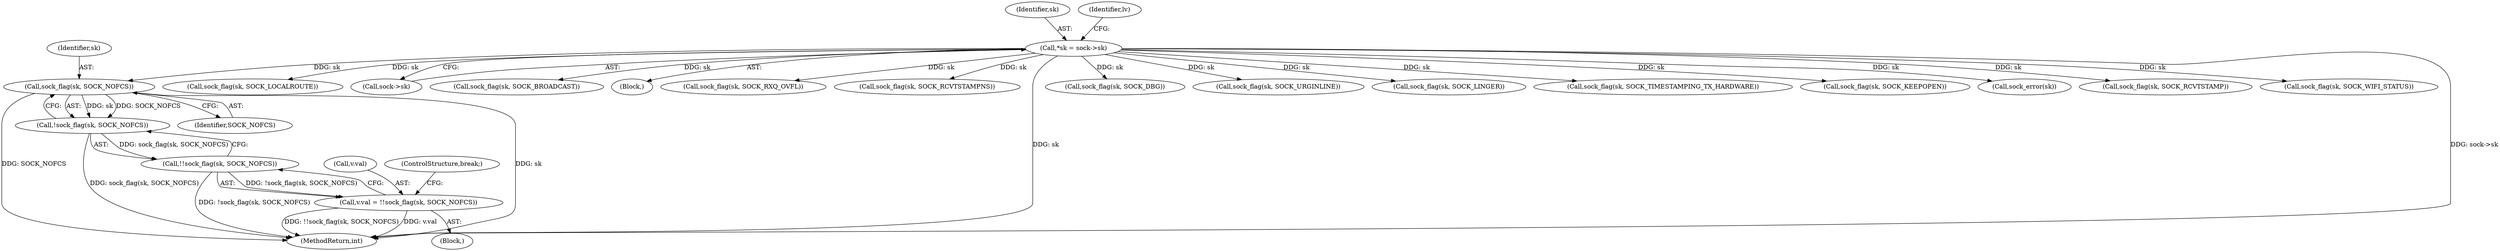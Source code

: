 digraph "0_linux_82981930125abfd39d7c8378a9cfdf5e1be2002b@pointer" {
"1000710" [label="(Call,sock_flag(sk, SOCK_NOFCS))"];
"1000109" [label="(Call,*sk = sock->sk)"];
"1000709" [label="(Call,!sock_flag(sk, SOCK_NOFCS))"];
"1000708" [label="(Call,!!sock_flag(sk, SOCK_NOFCS))"];
"1000704" [label="(Call,v.val = !!sock_flag(sk, SOCK_NOFCS))"];
"1000705" [label="(Call,v.val)"];
"1000158" [label="(Call,sock_flag(sk, SOCK_LOCALROUTE))"];
"1000111" [label="(Call,sock->sk)"];
"1000708" [label="(Call,!!sock_flag(sk, SOCK_NOFCS))"];
"1000711" [label="(Identifier,sk)"];
"1000169" [label="(Call,sock_flag(sk, SOCK_BROADCAST))"];
"1000712" [label="(Identifier,SOCK_NOFCS)"];
"1000109" [label="(Call,*sk = sock->sk)"];
"1000107" [label="(Block,)"];
"1000143" [label="(Block,)"];
"1000713" [label="(ControlStructure,break;)"];
"1000704" [label="(Call,v.val = !!sock_flag(sk, SOCK_NOFCS))"];
"1000669" [label="(Call,sock_flag(sk, SOCK_RXQ_OVFL))"];
"1000345" [label="(Call,sock_flag(sk, SOCK_RCVTSTAMPNS))"];
"1000709" [label="(Call,!sock_flag(sk, SOCK_NOFCS))"];
"1000149" [label="(Call,sock_flag(sk, SOCK_DBG))"];
"1000110" [label="(Identifier,sk)"];
"1000270" [label="(Call,sock_flag(sk, SOCK_URGINLINE))"];
"1000307" [label="(Call,sock_flag(sk, SOCK_LINGER))"];
"1000356" [label="(Call,sock_flag(sk, SOCK_TIMESTAMPING_TX_HARDWARE))"];
"1000710" [label="(Call,sock_flag(sk, SOCK_NOFCS))"];
"1000207" [label="(Call,sock_flag(sk, SOCK_KEEPOPEN))"];
"1000244" [label="(Call,sock_error(sk))"];
"1000332" [label="(Call,sock_flag(sk, SOCK_RCVTSTAMP))"];
"1000744" [label="(MethodReturn,int)"];
"1000117" [label="(Identifier,lv)"];
"1000680" [label="(Call,sock_flag(sk, SOCK_WIFI_STATUS))"];
"1000710" -> "1000709"  [label="AST: "];
"1000710" -> "1000712"  [label="CFG: "];
"1000711" -> "1000710"  [label="AST: "];
"1000712" -> "1000710"  [label="AST: "];
"1000709" -> "1000710"  [label="CFG: "];
"1000710" -> "1000744"  [label="DDG: sk"];
"1000710" -> "1000744"  [label="DDG: SOCK_NOFCS"];
"1000710" -> "1000709"  [label="DDG: sk"];
"1000710" -> "1000709"  [label="DDG: SOCK_NOFCS"];
"1000109" -> "1000710"  [label="DDG: sk"];
"1000109" -> "1000107"  [label="AST: "];
"1000109" -> "1000111"  [label="CFG: "];
"1000110" -> "1000109"  [label="AST: "];
"1000111" -> "1000109"  [label="AST: "];
"1000117" -> "1000109"  [label="CFG: "];
"1000109" -> "1000744"  [label="DDG: sk"];
"1000109" -> "1000744"  [label="DDG: sock->sk"];
"1000109" -> "1000149"  [label="DDG: sk"];
"1000109" -> "1000158"  [label="DDG: sk"];
"1000109" -> "1000169"  [label="DDG: sk"];
"1000109" -> "1000207"  [label="DDG: sk"];
"1000109" -> "1000244"  [label="DDG: sk"];
"1000109" -> "1000270"  [label="DDG: sk"];
"1000109" -> "1000307"  [label="DDG: sk"];
"1000109" -> "1000332"  [label="DDG: sk"];
"1000109" -> "1000345"  [label="DDG: sk"];
"1000109" -> "1000356"  [label="DDG: sk"];
"1000109" -> "1000669"  [label="DDG: sk"];
"1000109" -> "1000680"  [label="DDG: sk"];
"1000709" -> "1000708"  [label="AST: "];
"1000708" -> "1000709"  [label="CFG: "];
"1000709" -> "1000744"  [label="DDG: sock_flag(sk, SOCK_NOFCS)"];
"1000709" -> "1000708"  [label="DDG: sock_flag(sk, SOCK_NOFCS)"];
"1000708" -> "1000704"  [label="AST: "];
"1000704" -> "1000708"  [label="CFG: "];
"1000708" -> "1000744"  [label="DDG: !sock_flag(sk, SOCK_NOFCS)"];
"1000708" -> "1000704"  [label="DDG: !sock_flag(sk, SOCK_NOFCS)"];
"1000704" -> "1000143"  [label="AST: "];
"1000705" -> "1000704"  [label="AST: "];
"1000713" -> "1000704"  [label="CFG: "];
"1000704" -> "1000744"  [label="DDG: !!sock_flag(sk, SOCK_NOFCS)"];
"1000704" -> "1000744"  [label="DDG: v.val"];
}
